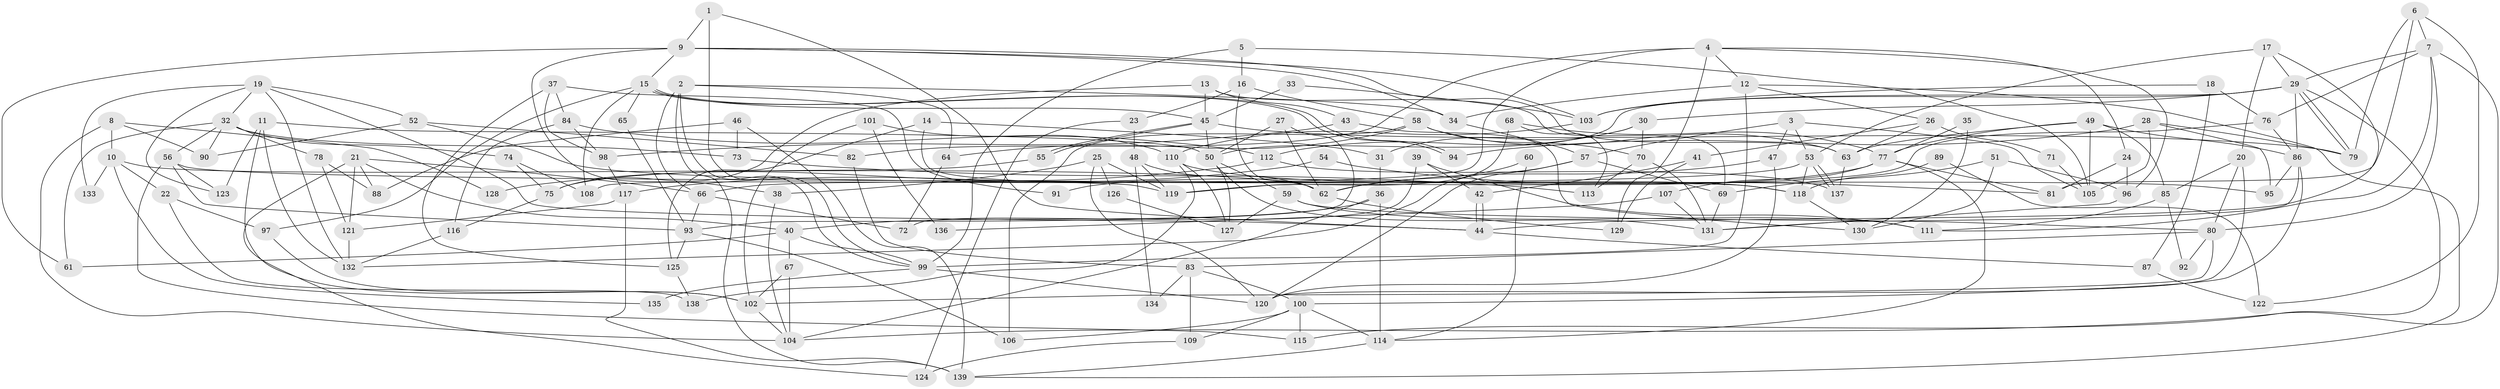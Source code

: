 // Generated by graph-tools (version 1.1) at 2025/36/03/09/25 02:36:07]
// undirected, 139 vertices, 278 edges
graph export_dot {
graph [start="1"]
  node [color=gray90,style=filled];
  1;
  2;
  3;
  4;
  5;
  6;
  7;
  8;
  9;
  10;
  11;
  12;
  13;
  14;
  15;
  16;
  17;
  18;
  19;
  20;
  21;
  22;
  23;
  24;
  25;
  26;
  27;
  28;
  29;
  30;
  31;
  32;
  33;
  34;
  35;
  36;
  37;
  38;
  39;
  40;
  41;
  42;
  43;
  44;
  45;
  46;
  47;
  48;
  49;
  50;
  51;
  52;
  53;
  54;
  55;
  56;
  57;
  58;
  59;
  60;
  61;
  62;
  63;
  64;
  65;
  66;
  67;
  68;
  69;
  70;
  71;
  72;
  73;
  74;
  75;
  76;
  77;
  78;
  79;
  80;
  81;
  82;
  83;
  84;
  85;
  86;
  87;
  88;
  89;
  90;
  91;
  92;
  93;
  94;
  95;
  96;
  97;
  98;
  99;
  100;
  101;
  102;
  103;
  104;
  105;
  106;
  107;
  108;
  109;
  110;
  111;
  112;
  113;
  114;
  115;
  116;
  117;
  118;
  119;
  120;
  121;
  122;
  123;
  124;
  125;
  126;
  127;
  128;
  129;
  130;
  131;
  132;
  133;
  134;
  135;
  136;
  137;
  138;
  139;
  1 -- 99;
  1 -- 44;
  1 -- 9;
  2 -- 99;
  2 -- 34;
  2 -- 64;
  2 -- 66;
  2 -- 139;
  3 -- 105;
  3 -- 47;
  3 -- 53;
  3 -- 57;
  4 -- 129;
  4 -- 12;
  4 -- 24;
  4 -- 82;
  4 -- 96;
  4 -- 108;
  5 -- 105;
  5 -- 99;
  5 -- 16;
  6 -- 81;
  6 -- 79;
  6 -- 7;
  6 -- 122;
  7 -- 29;
  7 -- 76;
  7 -- 80;
  7 -- 104;
  7 -- 111;
  8 -- 104;
  8 -- 90;
  8 -- 10;
  8 -- 128;
  9 -- 61;
  9 -- 15;
  9 -- 34;
  9 -- 38;
  9 -- 63;
  9 -- 103;
  10 -- 62;
  10 -- 22;
  10 -- 133;
  10 -- 135;
  11 -- 132;
  11 -- 102;
  11 -- 50;
  11 -- 123;
  12 -- 34;
  12 -- 99;
  12 -- 26;
  12 -- 139;
  13 -- 45;
  13 -- 69;
  13 -- 43;
  13 -- 75;
  14 -- 125;
  14 -- 119;
  14 -- 31;
  15 -- 94;
  15 -- 94;
  15 -- 45;
  15 -- 65;
  15 -- 97;
  15 -- 108;
  16 -- 58;
  16 -- 23;
  16 -- 62;
  17 -- 29;
  17 -- 53;
  17 -- 20;
  17 -- 44;
  18 -- 76;
  18 -- 103;
  18 -- 87;
  19 -- 32;
  19 -- 44;
  19 -- 52;
  19 -- 123;
  19 -- 132;
  19 -- 133;
  20 -- 80;
  20 -- 85;
  20 -- 120;
  21 -- 124;
  21 -- 66;
  21 -- 40;
  21 -- 88;
  21 -- 121;
  22 -- 138;
  22 -- 97;
  23 -- 48;
  23 -- 124;
  24 -- 96;
  24 -- 81;
  25 -- 120;
  25 -- 38;
  25 -- 119;
  25 -- 126;
  26 -- 63;
  26 -- 41;
  26 -- 71;
  27 -- 93;
  27 -- 50;
  27 -- 62;
  28 -- 79;
  28 -- 95;
  28 -- 94;
  28 -- 105;
  29 -- 50;
  29 -- 79;
  29 -- 79;
  29 -- 30;
  29 -- 86;
  29 -- 103;
  29 -- 115;
  30 -- 31;
  30 -- 70;
  30 -- 112;
  31 -- 36;
  32 -- 73;
  32 -- 56;
  32 -- 61;
  32 -- 74;
  32 -- 78;
  32 -- 90;
  33 -- 103;
  33 -- 45;
  34 -- 57;
  35 -- 77;
  35 -- 130;
  36 -- 104;
  36 -- 114;
  36 -- 40;
  37 -- 98;
  37 -- 84;
  37 -- 91;
  37 -- 125;
  38 -- 104;
  39 -- 111;
  39 -- 72;
  39 -- 42;
  40 -- 61;
  40 -- 67;
  40 -- 99;
  41 -- 42;
  41 -- 129;
  42 -- 44;
  42 -- 44;
  43 -- 130;
  43 -- 98;
  44 -- 87;
  45 -- 55;
  45 -- 55;
  45 -- 50;
  45 -- 79;
  46 -- 139;
  46 -- 88;
  46 -- 73;
  47 -- 62;
  47 -- 120;
  48 -- 119;
  48 -- 62;
  48 -- 134;
  49 -- 85;
  49 -- 86;
  49 -- 63;
  49 -- 77;
  49 -- 105;
  50 -- 59;
  50 -- 127;
  50 -- 131;
  51 -- 69;
  51 -- 96;
  51 -- 130;
  52 -- 82;
  52 -- 90;
  52 -- 95;
  53 -- 137;
  53 -- 137;
  53 -- 66;
  53 -- 118;
  54 -- 81;
  54 -- 117;
  55 -- 75;
  56 -- 123;
  56 -- 118;
  56 -- 93;
  56 -- 115;
  57 -- 132;
  57 -- 69;
  57 -- 120;
  58 -- 63;
  58 -- 106;
  58 -- 64;
  58 -- 70;
  59 -- 80;
  59 -- 111;
  59 -- 127;
  60 -- 62;
  60 -- 114;
  62 -- 129;
  63 -- 137;
  64 -- 72;
  65 -- 93;
  66 -- 72;
  66 -- 93;
  67 -- 104;
  67 -- 102;
  68 -- 119;
  68 -- 77;
  68 -- 113;
  69 -- 131;
  70 -- 113;
  70 -- 131;
  71 -- 105;
  73 -- 113;
  74 -- 108;
  74 -- 75;
  75 -- 116;
  76 -- 86;
  76 -- 119;
  77 -- 114;
  77 -- 81;
  77 -- 91;
  77 -- 107;
  78 -- 121;
  78 -- 88;
  80 -- 102;
  80 -- 83;
  80 -- 92;
  82 -- 83;
  83 -- 100;
  83 -- 109;
  83 -- 134;
  84 -- 98;
  84 -- 112;
  84 -- 116;
  85 -- 111;
  85 -- 92;
  86 -- 131;
  86 -- 95;
  86 -- 100;
  87 -- 122;
  89 -- 118;
  89 -- 122;
  93 -- 106;
  93 -- 125;
  96 -- 131;
  97 -- 102;
  98 -- 117;
  99 -- 120;
  99 -- 135;
  100 -- 115;
  100 -- 106;
  100 -- 109;
  100 -- 114;
  101 -- 110;
  101 -- 102;
  101 -- 136;
  102 -- 104;
  103 -- 110;
  107 -- 131;
  107 -- 136;
  109 -- 124;
  110 -- 127;
  110 -- 118;
  110 -- 138;
  112 -- 137;
  112 -- 128;
  114 -- 139;
  116 -- 132;
  117 -- 121;
  117 -- 139;
  118 -- 130;
  121 -- 132;
  125 -- 138;
  126 -- 127;
}
